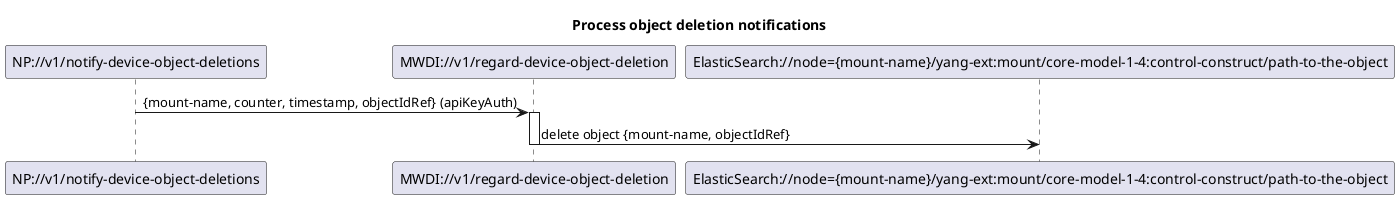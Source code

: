 @startuml 026_NotificationBasedObjectCreation
skinparam responseMessageBelowArrow true

title Process object deletion notifications

participant "NP://v1/notify-device-object-deletions" as subscription
participant "MWDI://v1/regard-device-object-deletion" as regardObjectDeletion
participant "ElasticSearch://node={mount-name}/yang-ext:mount/core-model-1-4:control-construct/path-to-the-object" as es

subscription -> regardObjectDeletion: {mount-name, counter, timestamp, objectIdRef} (apiKeyAuth)
activate regardObjectDeletion

regardObjectDeletion -> es: delete object {mount-name, objectIdRef}
deactivate regardObjectDeletion

@enduml